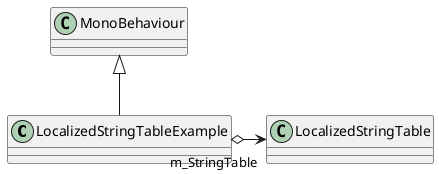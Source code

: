 @startuml
class LocalizedStringTableExample {
}
MonoBehaviour <|-- LocalizedStringTableExample
LocalizedStringTableExample o-> "m_StringTable" LocalizedStringTable
@enduml
